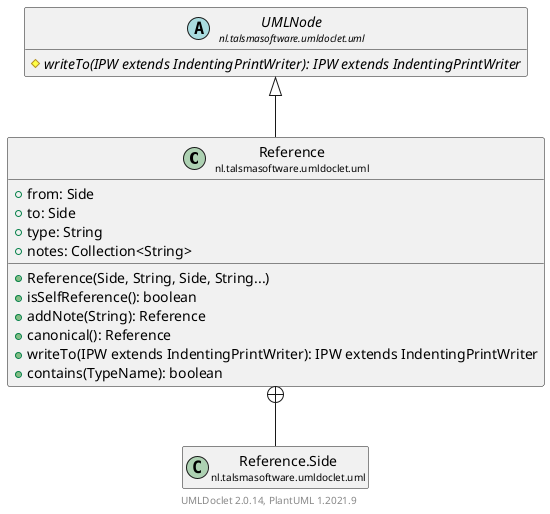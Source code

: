 @startuml
    set namespaceSeparator none
    hide empty fields
    hide empty methods

    class "<size:14>Reference\n<size:10>nl.talsmasoftware.umldoclet.uml" as nl.talsmasoftware.umldoclet.uml.Reference [[Reference.html]] {
        +from: Side
        +to: Side
        +type: String
        +notes: Collection<String>
        +Reference(Side, String, Side, String...)
        +isSelfReference(): boolean
        +addNote(String): Reference
        +canonical(): Reference
        +writeTo(IPW extends IndentingPrintWriter): IPW extends IndentingPrintWriter
        +contains(TypeName): boolean
    }

    abstract class "<size:14>UMLNode\n<size:10>nl.talsmasoftware.umldoclet.uml" as nl.talsmasoftware.umldoclet.uml.UMLNode [[UMLNode.html]] {
        {abstract} #writeTo(IPW extends IndentingPrintWriter): IPW extends IndentingPrintWriter
    }
    class "<size:14>Reference.Side\n<size:10>nl.talsmasoftware.umldoclet.uml" as nl.talsmasoftware.umldoclet.uml.Reference.Side [[Reference.Side.html]]

    nl.talsmasoftware.umldoclet.uml.UMLNode <|-- nl.talsmasoftware.umldoclet.uml.Reference
    nl.talsmasoftware.umldoclet.uml.Reference +-- nl.talsmasoftware.umldoclet.uml.Reference.Side

    center footer UMLDoclet 2.0.14, PlantUML 1.2021.9
@enduml
